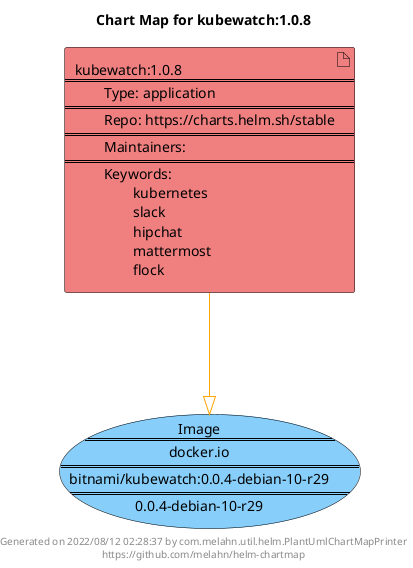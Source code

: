 @startuml
skinparam linetype ortho
skinparam backgroundColor white
skinparam usecaseBorderColor black
skinparam usecaseArrowColor LightSlateGray
skinparam artifactBorderColor black
skinparam artifactArrowColor LightSlateGray

title Chart Map for kubewatch:1.0.8

'There is one referenced Helm Chart
artifact "kubewatch:1.0.8\n====\n\tType: application\n====\n\tRepo: https://charts.helm.sh/stable\n====\n\tMaintainers: \n====\n\tKeywords: \n\t\tkubernetes\n\t\tslack\n\t\thipchat\n\t\tmattermost\n\t\tflock" as kubewatch_1_0_8 #LightCoral

'There is one referenced Docker Image
usecase "Image\n====\ndocker.io\n====\nbitnami/kubewatch:0.0.4-debian-10-r29\n====\n0.0.4-debian-10-r29" as docker_io_bitnami_kubewatch_0_0_4_debian_10_r29 #LightSkyBlue

'Chart Dependencies
kubewatch_1_0_8--[#orange]-|>docker_io_bitnami_kubewatch_0_0_4_debian_10_r29

center footer Generated on 2022/08/12 02:28:37 by com.melahn.util.helm.PlantUmlChartMapPrinter\nhttps://github.com/melahn/helm-chartmap
@enduml
